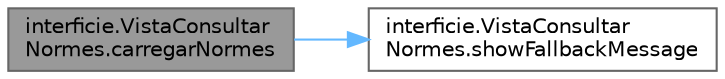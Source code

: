 digraph "interficie.VistaConsultarNormes.carregarNormes"
{
 // INTERACTIVE_SVG=YES
 // LATEX_PDF_SIZE
  bgcolor="transparent";
  edge [fontname=Helvetica,fontsize=10,labelfontname=Helvetica,labelfontsize=10];
  node [fontname=Helvetica,fontsize=10,shape=box,height=0.2,width=0.4];
  rankdir="LR";
  Node1 [id="Node000001",label="interficie.VistaConsultar\lNormes.carregarNormes",height=0.2,width=0.4,color="gray40", fillcolor="grey60", style="filled", fontcolor="black",tooltip="Llegeix les normes des del fitxer de text i les mostra amb estil HTML."];
  Node1 -> Node2 [id="edge1_Node000001_Node000002",color="steelblue1",style="solid",tooltip=" "];
  Node2 [id="Node000002",label="interficie.VistaConsultar\lNormes.showFallbackMessage",height=0.2,width=0.4,color="grey40", fillcolor="white", style="filled",URL="$classinterficie_1_1_vista_consultar_normes.html#ad1a9a84d1daa2ec0cc320272d3752489",tooltip="Mostra un missatge HTML alternatiu quan no es troba l'arxiu de normes."];
}
